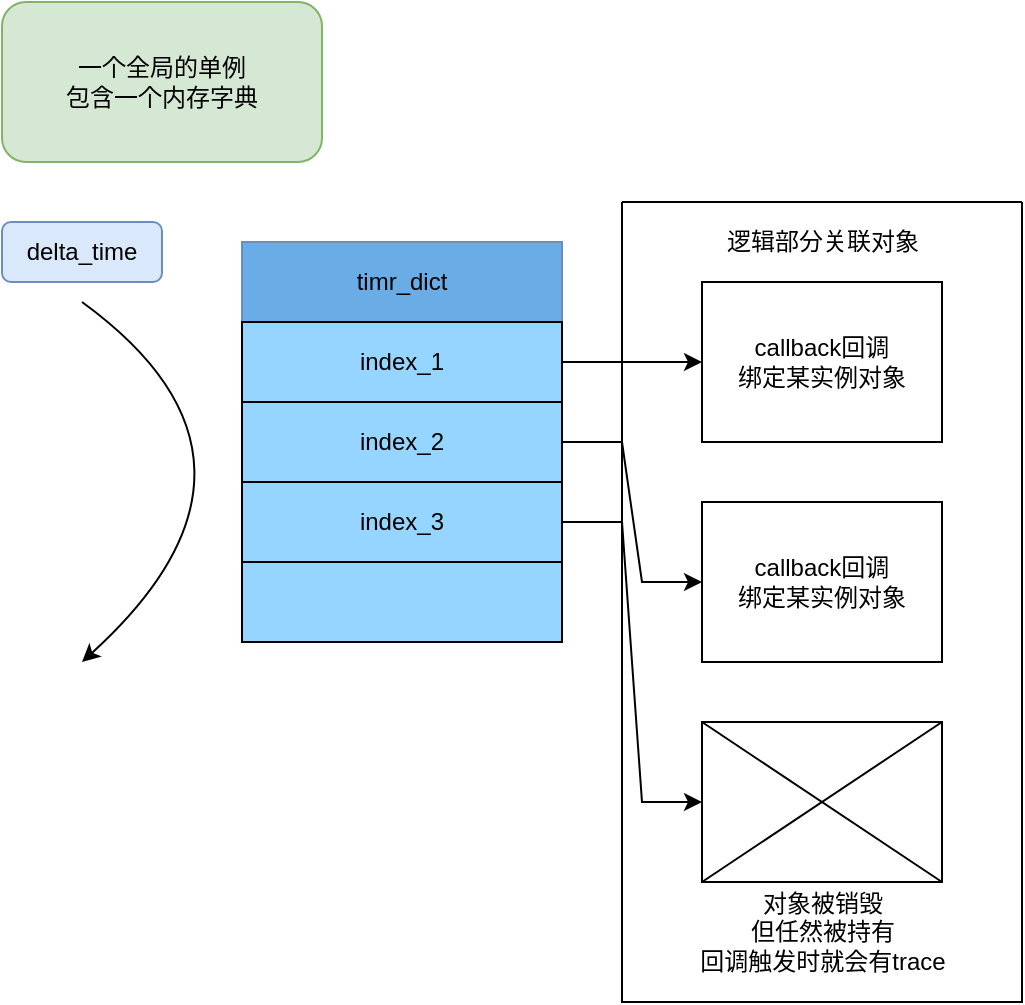 <mxfile version="16.0.2" type="device"><diagram id="_AYIzXWSaAEGiHVmrLCM" name="第 1 页"><mxGraphModel dx="1102" dy="865" grid="1" gridSize="10" guides="1" tooltips="1" connect="1" arrows="1" fold="1" page="1" pageScale="1" pageWidth="827" pageHeight="1169" math="0" shadow="0"><root><mxCell id="0"/><mxCell id="1" parent="0"/><mxCell id="FwJmpdUEQn0OTGMtTmh2-1" value="timr_dict" style="swimlane;fontStyle=0;childLayout=stackLayout;horizontal=1;startSize=40;horizontalStack=0;resizeParent=1;resizeParentMax=0;resizeLast=0;collapsible=1;marginBottom=0;whiteSpace=wrap;html=1;fillColor=#6AACE6;strokeColor=#6c8ebf;" vertex="1" parent="1"><mxGeometry x="160" y="400" width="160" height="200" as="geometry"/></mxCell><mxCell id="FwJmpdUEQn0OTGMtTmh2-2" value="index_1" style="rounded=0;whiteSpace=wrap;html=1;fillColor=#96D5FF;" vertex="1" parent="FwJmpdUEQn0OTGMtTmh2-1"><mxGeometry y="40" width="160" height="40" as="geometry"/></mxCell><mxCell id="FwJmpdUEQn0OTGMtTmh2-3" value="index_2" style="rounded=0;whiteSpace=wrap;html=1;fillColor=#96D5FF;" vertex="1" parent="FwJmpdUEQn0OTGMtTmh2-1"><mxGeometry y="80" width="160" height="40" as="geometry"/></mxCell><mxCell id="FwJmpdUEQn0OTGMtTmh2-4" value="index_3" style="rounded=0;whiteSpace=wrap;html=1;fillColor=#96D5FF;" vertex="1" parent="FwJmpdUEQn0OTGMtTmh2-1"><mxGeometry y="120" width="160" height="40" as="geometry"/></mxCell><mxCell id="FwJmpdUEQn0OTGMtTmh2-5" value="" style="rounded=0;whiteSpace=wrap;html=1;fillColor=#96D5FF;" vertex="1" parent="FwJmpdUEQn0OTGMtTmh2-1"><mxGeometry y="160" width="160" height="40" as="geometry"/></mxCell><mxCell id="FwJmpdUEQn0OTGMtTmh2-6" value="一个全局的单例&lt;br&gt;包含一个内存字典" style="rounded=1;whiteSpace=wrap;html=1;fillColor=#d5e8d4;strokeColor=#82b366;" vertex="1" parent="1"><mxGeometry x="40" y="280" width="160" height="80" as="geometry"/></mxCell><mxCell id="FwJmpdUEQn0OTGMtTmh2-18" value="delta_time" style="rounded=1;whiteSpace=wrap;html=1;fillColor=#dae8fc;strokeColor=#6c8ebf;" vertex="1" parent="1"><mxGeometry x="40" y="390" width="80" height="30" as="geometry"/></mxCell><mxCell id="FwJmpdUEQn0OTGMtTmh2-29" value="" style="swimlane;startSize=0;" vertex="1" parent="1"><mxGeometry x="350" y="380" width="200" height="400" as="geometry"/></mxCell><mxCell id="FwJmpdUEQn0OTGMtTmh2-30" value="逻辑部分关联对象" style="text;html=1;align=center;verticalAlign=middle;resizable=0;points=[];autosize=1;strokeColor=none;fillColor=none;" vertex="1" parent="FwJmpdUEQn0OTGMtTmh2-29"><mxGeometry x="45" y="10" width="110" height="20" as="geometry"/></mxCell><mxCell id="FwJmpdUEQn0OTGMtTmh2-22" value="&lt;span style=&quot;text-align: left&quot;&gt;callback&lt;/span&gt;回调&lt;br&gt;绑定某实例对象" style="rounded=0;whiteSpace=wrap;html=1;" vertex="1" parent="FwJmpdUEQn0OTGMtTmh2-29"><mxGeometry x="40" y="40" width="120" height="80" as="geometry"/></mxCell><mxCell id="FwJmpdUEQn0OTGMtTmh2-24" value="&lt;span style=&quot;text-align: left&quot;&gt;callback&lt;/span&gt;回调&lt;br&gt;绑定某实例对象" style="rounded=0;whiteSpace=wrap;html=1;" vertex="1" parent="FwJmpdUEQn0OTGMtTmh2-29"><mxGeometry x="40" y="150" width="120" height="80" as="geometry"/></mxCell><mxCell id="FwJmpdUEQn0OTGMtTmh2-26" value="&lt;div style=&quot;text-align: left&quot;&gt;&lt;br&gt;&lt;/div&gt;" style="rounded=0;whiteSpace=wrap;html=1;" vertex="1" parent="FwJmpdUEQn0OTGMtTmh2-29"><mxGeometry x="40" y="260" width="120" height="80" as="geometry"/></mxCell><mxCell id="FwJmpdUEQn0OTGMtTmh2-36" value="" style="endArrow=none;html=1;rounded=0;entryX=0;entryY=0;entryDx=0;entryDy=0;exitX=1;exitY=1;exitDx=0;exitDy=0;" edge="1" parent="FwJmpdUEQn0OTGMtTmh2-29" source="FwJmpdUEQn0OTGMtTmh2-26" target="FwJmpdUEQn0OTGMtTmh2-26"><mxGeometry width="50" height="50" relative="1" as="geometry"><mxPoint x="-20" y="450" as="sourcePoint"/><mxPoint x="30" y="400" as="targetPoint"/></mxGeometry></mxCell><mxCell id="FwJmpdUEQn0OTGMtTmh2-37" value="" style="endArrow=none;html=1;rounded=0;entryX=1;entryY=0;entryDx=0;entryDy=0;exitX=0;exitY=1;exitDx=0;exitDy=0;" edge="1" parent="FwJmpdUEQn0OTGMtTmh2-29" source="FwJmpdUEQn0OTGMtTmh2-26" target="FwJmpdUEQn0OTGMtTmh2-26"><mxGeometry width="50" height="50" relative="1" as="geometry"><mxPoint x="30" y="440" as="sourcePoint"/><mxPoint x="80" y="390" as="targetPoint"/></mxGeometry></mxCell><mxCell id="FwJmpdUEQn0OTGMtTmh2-38" value="对象被销毁&lt;br&gt;但任然被持有&lt;br&gt;回调触发时就会有trace" style="text;html=1;align=center;verticalAlign=middle;resizable=0;points=[];autosize=1;strokeColor=none;fillColor=none;" vertex="1" parent="FwJmpdUEQn0OTGMtTmh2-29"><mxGeometry x="30" y="340" width="140" height="50" as="geometry"/></mxCell><mxCell id="FwJmpdUEQn0OTGMtTmh2-31" style="edgeStyle=orthogonalEdgeStyle;rounded=0;orthogonalLoop=1;jettySize=auto;html=1;" edge="1" parent="1" source="FwJmpdUEQn0OTGMtTmh2-2" target="FwJmpdUEQn0OTGMtTmh2-22"><mxGeometry relative="1" as="geometry"/></mxCell><mxCell id="FwJmpdUEQn0OTGMtTmh2-32" style="edgeStyle=entityRelationEdgeStyle;rounded=0;orthogonalLoop=1;jettySize=auto;html=1;entryX=0;entryY=0.5;entryDx=0;entryDy=0;" edge="1" parent="1" source="FwJmpdUEQn0OTGMtTmh2-3" target="FwJmpdUEQn0OTGMtTmh2-24"><mxGeometry relative="1" as="geometry"/></mxCell><mxCell id="FwJmpdUEQn0OTGMtTmh2-34" style="edgeStyle=entityRelationEdgeStyle;rounded=0;orthogonalLoop=1;jettySize=auto;html=1;entryX=0;entryY=0.5;entryDx=0;entryDy=0;" edge="1" parent="1" source="FwJmpdUEQn0OTGMtTmh2-4" target="FwJmpdUEQn0OTGMtTmh2-26"><mxGeometry relative="1" as="geometry"/></mxCell><mxCell id="FwJmpdUEQn0OTGMtTmh2-35" value="" style="curved=1;endArrow=classic;html=1;rounded=0;" edge="1" parent="1"><mxGeometry width="50" height="50" relative="1" as="geometry"><mxPoint x="80" y="430" as="sourcePoint"/><mxPoint x="80" y="610" as="targetPoint"/><Array as="points"><mxPoint x="190" y="510"/></Array></mxGeometry></mxCell></root></mxGraphModel></diagram></mxfile>